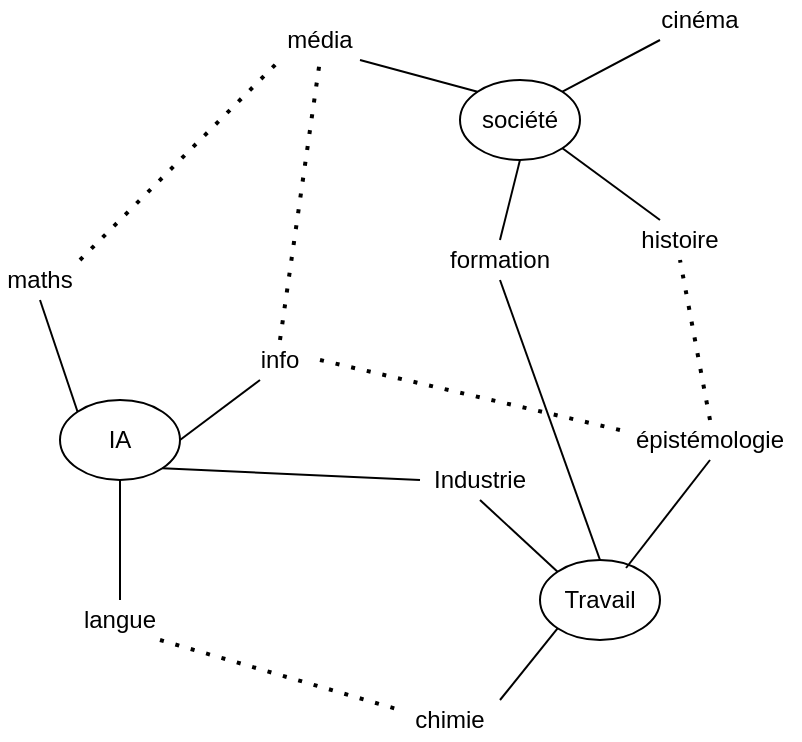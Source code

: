 <mxfile version="14.1.4" type="github">
  <diagram id="jwFYk2Ug_IVRdMCMzFOf" name="Page-1">
    <mxGraphModel dx="995" dy="684" grid="1" gridSize="10" guides="1" tooltips="1" connect="1" arrows="1" fold="1" page="1" pageScale="1" pageWidth="850" pageHeight="1100" math="0" shadow="0">
      <root>
        <mxCell id="0" />
        <mxCell id="1" parent="0" />
        <mxCell id="1qzN0WhD0Q25md7kBHT2-1" value="IA" style="ellipse;whiteSpace=wrap;html=1;" vertex="1" parent="1">
          <mxGeometry x="180" y="290" width="60" height="40" as="geometry" />
        </mxCell>
        <mxCell id="1qzN0WhD0Q25md7kBHT2-3" value="société" style="ellipse;whiteSpace=wrap;html=1;" vertex="1" parent="1">
          <mxGeometry x="380" y="130" width="60" height="40" as="geometry" />
        </mxCell>
        <mxCell id="1qzN0WhD0Q25md7kBHT2-4" value="Travail" style="ellipse;whiteSpace=wrap;html=1;" vertex="1" parent="1">
          <mxGeometry x="420" y="370" width="60" height="40" as="geometry" />
        </mxCell>
        <mxCell id="1qzN0WhD0Q25md7kBHT2-5" value="chimie" style="text;html=1;strokeColor=none;fillColor=none;align=center;verticalAlign=middle;whiteSpace=wrap;rounded=0;" vertex="1" parent="1">
          <mxGeometry x="350" y="440" width="50" height="20" as="geometry" />
        </mxCell>
        <mxCell id="1qzN0WhD0Q25md7kBHT2-6" value="Industrie" style="text;html=1;strokeColor=none;fillColor=none;align=center;verticalAlign=middle;whiteSpace=wrap;rounded=0;" vertex="1" parent="1">
          <mxGeometry x="360" y="320" width="60" height="20" as="geometry" />
        </mxCell>
        <mxCell id="1qzN0WhD0Q25md7kBHT2-7" value="langue" style="text;html=1;strokeColor=none;fillColor=none;align=center;verticalAlign=middle;whiteSpace=wrap;rounded=0;" vertex="1" parent="1">
          <mxGeometry x="190" y="390" width="40" height="20" as="geometry" />
        </mxCell>
        <mxCell id="1qzN0WhD0Q25md7kBHT2-8" value="maths" style="text;html=1;strokeColor=none;fillColor=none;align=center;verticalAlign=middle;whiteSpace=wrap;rounded=0;" vertex="1" parent="1">
          <mxGeometry x="150" y="220" width="40" height="20" as="geometry" />
        </mxCell>
        <mxCell id="1qzN0WhD0Q25md7kBHT2-9" value="info" style="text;html=1;strokeColor=none;fillColor=none;align=center;verticalAlign=middle;whiteSpace=wrap;rounded=0;" vertex="1" parent="1">
          <mxGeometry x="270" y="260" width="40" height="20" as="geometry" />
        </mxCell>
        <mxCell id="1qzN0WhD0Q25md7kBHT2-10" value="histoire" style="text;html=1;strokeColor=none;fillColor=none;align=center;verticalAlign=middle;whiteSpace=wrap;rounded=0;" vertex="1" parent="1">
          <mxGeometry x="470" y="200" width="40" height="20" as="geometry" />
        </mxCell>
        <mxCell id="1qzN0WhD0Q25md7kBHT2-11" value="cinéma" style="text;html=1;strokeColor=none;fillColor=none;align=center;verticalAlign=middle;whiteSpace=wrap;rounded=0;" vertex="1" parent="1">
          <mxGeometry x="480" y="90" width="40" height="20" as="geometry" />
        </mxCell>
        <mxCell id="1qzN0WhD0Q25md7kBHT2-12" value="formation" style="text;html=1;strokeColor=none;fillColor=none;align=center;verticalAlign=middle;whiteSpace=wrap;rounded=0;" vertex="1" parent="1">
          <mxGeometry x="380" y="210" width="40" height="20" as="geometry" />
        </mxCell>
        <mxCell id="1qzN0WhD0Q25md7kBHT2-13" value="épistémologie" style="text;html=1;strokeColor=none;fillColor=none;align=center;verticalAlign=middle;whiteSpace=wrap;rounded=0;" vertex="1" parent="1">
          <mxGeometry x="460" y="300" width="90" height="20" as="geometry" />
        </mxCell>
        <mxCell id="1qzN0WhD0Q25md7kBHT2-14" value="média" style="text;html=1;strokeColor=none;fillColor=none;align=center;verticalAlign=middle;whiteSpace=wrap;rounded=0;" vertex="1" parent="1">
          <mxGeometry x="290" y="100" width="40" height="20" as="geometry" />
        </mxCell>
        <mxCell id="1qzN0WhD0Q25md7kBHT2-15" value="" style="endArrow=none;html=1;entryX=0.5;entryY=1;entryDx=0;entryDy=0;exitX=0;exitY=0;exitDx=0;exitDy=0;" edge="1" parent="1" source="1qzN0WhD0Q25md7kBHT2-4" target="1qzN0WhD0Q25md7kBHT2-6">
          <mxGeometry width="50" height="50" relative="1" as="geometry">
            <mxPoint x="400" y="370" as="sourcePoint" />
            <mxPoint x="450" y="320" as="targetPoint" />
          </mxGeometry>
        </mxCell>
        <mxCell id="1qzN0WhD0Q25md7kBHT2-17" value="" style="endArrow=none;html=1;exitX=1;exitY=0;exitDx=0;exitDy=0;entryX=0;entryY=1;entryDx=0;entryDy=0;" edge="1" parent="1" source="1qzN0WhD0Q25md7kBHT2-5" target="1qzN0WhD0Q25md7kBHT2-4">
          <mxGeometry width="50" height="50" relative="1" as="geometry">
            <mxPoint x="400" y="370" as="sourcePoint" />
            <mxPoint x="450" y="320" as="targetPoint" />
          </mxGeometry>
        </mxCell>
        <mxCell id="1qzN0WhD0Q25md7kBHT2-19" value="" style="endArrow=none;html=1;entryX=0.5;entryY=1;entryDx=0;entryDy=0;exitX=0.717;exitY=0.1;exitDx=0;exitDy=0;exitPerimeter=0;" edge="1" parent="1" source="1qzN0WhD0Q25md7kBHT2-4" target="1qzN0WhD0Q25md7kBHT2-13">
          <mxGeometry width="50" height="50" relative="1" as="geometry">
            <mxPoint x="400" y="370" as="sourcePoint" />
            <mxPoint x="450" y="320" as="targetPoint" />
          </mxGeometry>
        </mxCell>
        <mxCell id="1qzN0WhD0Q25md7kBHT2-20" value="" style="endArrow=none;html=1;entryX=1;entryY=1;entryDx=0;entryDy=0;exitX=0.25;exitY=0;exitDx=0;exitDy=0;" edge="1" parent="1" source="1qzN0WhD0Q25md7kBHT2-10" target="1qzN0WhD0Q25md7kBHT2-3">
          <mxGeometry width="50" height="50" relative="1" as="geometry">
            <mxPoint x="400" y="370" as="sourcePoint" />
            <mxPoint x="450" y="320" as="targetPoint" />
          </mxGeometry>
        </mxCell>
        <mxCell id="1qzN0WhD0Q25md7kBHT2-21" value="" style="endArrow=none;html=1;entryX=0.5;entryY=1;entryDx=0;entryDy=0;exitX=0.5;exitY=0;exitDx=0;exitDy=0;" edge="1" parent="1" source="1qzN0WhD0Q25md7kBHT2-12" target="1qzN0WhD0Q25md7kBHT2-3">
          <mxGeometry width="50" height="50" relative="1" as="geometry">
            <mxPoint x="400" y="370" as="sourcePoint" />
            <mxPoint x="450" y="320" as="targetPoint" />
          </mxGeometry>
        </mxCell>
        <mxCell id="1qzN0WhD0Q25md7kBHT2-22" value="" style="endArrow=none;html=1;exitX=1;exitY=0.5;exitDx=0;exitDy=0;entryX=0.25;entryY=1;entryDx=0;entryDy=0;" edge="1" parent="1" source="1qzN0WhD0Q25md7kBHT2-1" target="1qzN0WhD0Q25md7kBHT2-9">
          <mxGeometry width="50" height="50" relative="1" as="geometry">
            <mxPoint x="400" y="370" as="sourcePoint" />
            <mxPoint x="450" y="320" as="targetPoint" />
          </mxGeometry>
        </mxCell>
        <mxCell id="1qzN0WhD0Q25md7kBHT2-23" value="" style="endArrow=none;html=1;exitX=0;exitY=0;exitDx=0;exitDy=0;entryX=0.5;entryY=1;entryDx=0;entryDy=0;" edge="1" parent="1" source="1qzN0WhD0Q25md7kBHT2-1" target="1qzN0WhD0Q25md7kBHT2-8">
          <mxGeometry width="50" height="50" relative="1" as="geometry">
            <mxPoint x="400" y="370" as="sourcePoint" />
            <mxPoint x="450" y="320" as="targetPoint" />
          </mxGeometry>
        </mxCell>
        <mxCell id="1qzN0WhD0Q25md7kBHT2-24" value="" style="endArrow=none;html=1;entryX=0.5;entryY=1;entryDx=0;entryDy=0;exitX=0.5;exitY=0;exitDx=0;exitDy=0;" edge="1" parent="1" source="1qzN0WhD0Q25md7kBHT2-7" target="1qzN0WhD0Q25md7kBHT2-1">
          <mxGeometry width="50" height="50" relative="1" as="geometry">
            <mxPoint x="400" y="370" as="sourcePoint" />
            <mxPoint x="450" y="320" as="targetPoint" />
          </mxGeometry>
        </mxCell>
        <mxCell id="1qzN0WhD0Q25md7kBHT2-25" value="" style="endArrow=none;html=1;entryX=1;entryY=0;entryDx=0;entryDy=0;exitX=0;exitY=1;exitDx=0;exitDy=0;" edge="1" parent="1" source="1qzN0WhD0Q25md7kBHT2-11" target="1qzN0WhD0Q25md7kBHT2-3">
          <mxGeometry width="50" height="50" relative="1" as="geometry">
            <mxPoint x="400" y="370" as="sourcePoint" />
            <mxPoint x="450" y="320" as="targetPoint" />
          </mxGeometry>
        </mxCell>
        <mxCell id="1qzN0WhD0Q25md7kBHT2-26" value="" style="endArrow=none;html=1;entryX=0;entryY=0;entryDx=0;entryDy=0;exitX=1;exitY=1;exitDx=0;exitDy=0;" edge="1" parent="1" source="1qzN0WhD0Q25md7kBHT2-14" target="1qzN0WhD0Q25md7kBHT2-3">
          <mxGeometry width="50" height="50" relative="1" as="geometry">
            <mxPoint x="400" y="370" as="sourcePoint" />
            <mxPoint x="450" y="320" as="targetPoint" />
          </mxGeometry>
        </mxCell>
        <mxCell id="1qzN0WhD0Q25md7kBHT2-27" value="" style="endArrow=none;dashed=1;html=1;dashPattern=1 3;strokeWidth=2;exitX=1;exitY=1;exitDx=0;exitDy=0;entryX=0;entryY=0.25;entryDx=0;entryDy=0;" edge="1" parent="1" source="1qzN0WhD0Q25md7kBHT2-7" target="1qzN0WhD0Q25md7kBHT2-5">
          <mxGeometry width="50" height="50" relative="1" as="geometry">
            <mxPoint x="400" y="370" as="sourcePoint" />
            <mxPoint x="450" y="320" as="targetPoint" />
          </mxGeometry>
        </mxCell>
        <mxCell id="1qzN0WhD0Q25md7kBHT2-28" value="" style="endArrow=none;html=1;exitX=1;exitY=1;exitDx=0;exitDy=0;entryX=0;entryY=0.5;entryDx=0;entryDy=0;" edge="1" parent="1" source="1qzN0WhD0Q25md7kBHT2-1" target="1qzN0WhD0Q25md7kBHT2-6">
          <mxGeometry width="50" height="50" relative="1" as="geometry">
            <mxPoint x="400" y="370" as="sourcePoint" />
            <mxPoint x="450" y="320" as="targetPoint" />
          </mxGeometry>
        </mxCell>
        <mxCell id="1qzN0WhD0Q25md7kBHT2-29" value="" style="endArrow=none;dashed=1;html=1;dashPattern=1 3;strokeWidth=2;entryX=0;entryY=0.25;entryDx=0;entryDy=0;exitX=1;exitY=0.5;exitDx=0;exitDy=0;" edge="1" parent="1" source="1qzN0WhD0Q25md7kBHT2-9" target="1qzN0WhD0Q25md7kBHT2-13">
          <mxGeometry width="50" height="50" relative="1" as="geometry">
            <mxPoint x="400" y="370" as="sourcePoint" />
            <mxPoint x="450" y="320" as="targetPoint" />
          </mxGeometry>
        </mxCell>
        <mxCell id="1qzN0WhD0Q25md7kBHT2-30" value="" style="endArrow=none;dashed=1;html=1;dashPattern=1 3;strokeWidth=2;entryX=0.5;entryY=1;entryDx=0;entryDy=0;exitX=0.5;exitY=0;exitDx=0;exitDy=0;" edge="1" parent="1" source="1qzN0WhD0Q25md7kBHT2-13" target="1qzN0WhD0Q25md7kBHT2-10">
          <mxGeometry width="50" height="50" relative="1" as="geometry">
            <mxPoint x="400" y="370" as="sourcePoint" />
            <mxPoint x="450" y="320" as="targetPoint" />
          </mxGeometry>
        </mxCell>
        <mxCell id="1qzN0WhD0Q25md7kBHT2-31" value="" style="endArrow=none;dashed=1;html=1;dashPattern=1 3;strokeWidth=2;entryX=0;entryY=1;entryDx=0;entryDy=0;exitX=1;exitY=0;exitDx=0;exitDy=0;" edge="1" parent="1" source="1qzN0WhD0Q25md7kBHT2-8" target="1qzN0WhD0Q25md7kBHT2-14">
          <mxGeometry width="50" height="50" relative="1" as="geometry">
            <mxPoint x="400" y="370" as="sourcePoint" />
            <mxPoint x="450" y="320" as="targetPoint" />
          </mxGeometry>
        </mxCell>
        <mxCell id="1qzN0WhD0Q25md7kBHT2-32" value="" style="endArrow=none;dashed=1;html=1;dashPattern=1 3;strokeWidth=2;entryX=0.5;entryY=1;entryDx=0;entryDy=0;exitX=0.5;exitY=0;exitDx=0;exitDy=0;" edge="1" parent="1" source="1qzN0WhD0Q25md7kBHT2-9" target="1qzN0WhD0Q25md7kBHT2-14">
          <mxGeometry width="50" height="50" relative="1" as="geometry">
            <mxPoint x="400" y="370" as="sourcePoint" />
            <mxPoint x="450" y="320" as="targetPoint" />
          </mxGeometry>
        </mxCell>
        <mxCell id="1qzN0WhD0Q25md7kBHT2-33" value="" style="endArrow=none;html=1;entryX=0.5;entryY=1;entryDx=0;entryDy=0;exitX=0.5;exitY=0;exitDx=0;exitDy=0;" edge="1" parent="1" source="1qzN0WhD0Q25md7kBHT2-4" target="1qzN0WhD0Q25md7kBHT2-12">
          <mxGeometry width="50" height="50" relative="1" as="geometry">
            <mxPoint x="400" y="370" as="sourcePoint" />
            <mxPoint x="450" y="320" as="targetPoint" />
          </mxGeometry>
        </mxCell>
      </root>
    </mxGraphModel>
  </diagram>
</mxfile>
